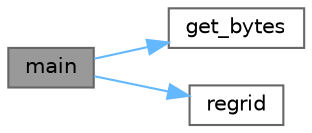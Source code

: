 digraph "main"
{
 // LATEX_PDF_SIZE
  bgcolor="transparent";
  edge [fontname=Helvetica,fontsize=10,labelfontname=Helvetica,labelfontsize=10];
  node [fontname=Helvetica,fontsize=10,shape=box,height=0.2,width=0.4];
  rankdir="LR";
  Node1 [label="main",height=0.2,width=0.4,color="gray40", fillcolor="grey60", style="filled", fontcolor="black",tooltip="The main function."];
  Node1 -> Node2 [color="steelblue1",style="solid"];
  Node2 [label="get_bytes",height=0.2,width=0.4,color="grey40", fillcolor="white", style="filled",URL="$unibmpbump_8c.html#ace9584f7b69b95621366833332b30465",tooltip="Get from 1 to 4 bytes, inclusive, from input file."];
  Node1 -> Node3 [color="steelblue1",style="solid"];
  Node3 [label="regrid",height=0.2,width=0.4,color="grey40", fillcolor="white", style="filled",URL="$unibmpbump_8c.html#a58f734bf43b58f0f2c28fd4a0582c0f4",tooltip="After reading in the image, shift it."];
}
